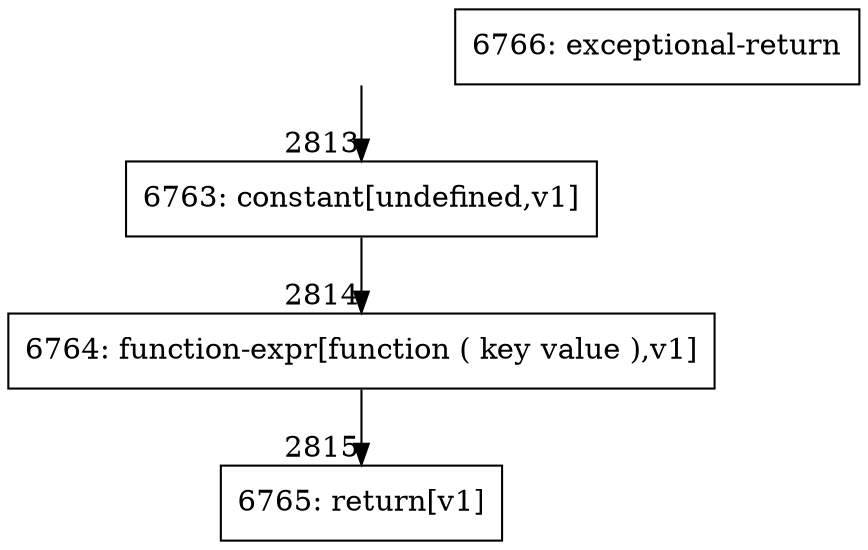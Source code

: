 digraph {
rankdir="TD"
BB_entry228[shape=none,label=""];
BB_entry228 -> BB2813 [tailport=s, headport=n, headlabel="    2813"]
BB2813 [shape=record label="{6763: constant[undefined,v1]}" ] 
BB2813 -> BB2814 [tailport=s, headport=n, headlabel="      2814"]
BB2814 [shape=record label="{6764: function-expr[function ( key value ),v1]}" ] 
BB2814 -> BB2815 [tailport=s, headport=n, headlabel="      2815"]
BB2815 [shape=record label="{6765: return[v1]}" ] 
BB2816 [shape=record label="{6766: exceptional-return}" ] 
//#$~ 4287
}
